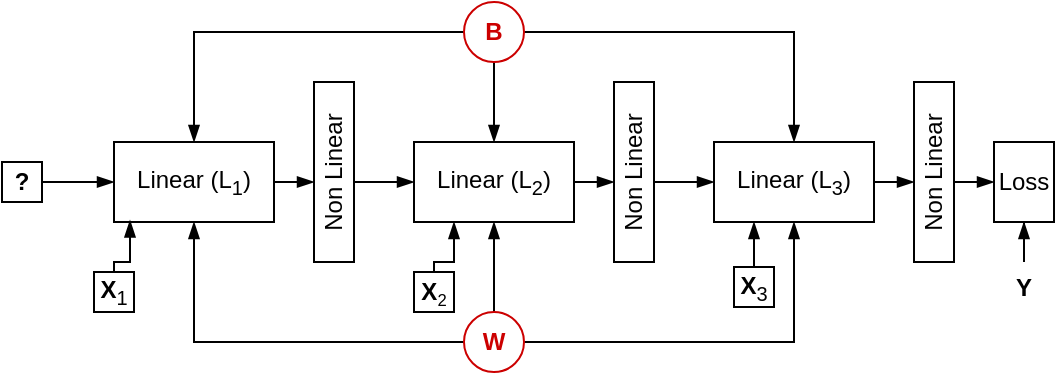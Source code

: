 <mxfile version="13.5.7" type="device"><diagram id="RQSjkud6FFBUzcc9P09r" name="Page-1"><mxGraphModel dx="964" dy="633" grid="1" gridSize="10" guides="1" tooltips="1" connect="1" arrows="1" fold="1" page="1" pageScale="1" pageWidth="850" pageHeight="1100" math="0" shadow="0"><root><mxCell id="0"/><mxCell id="1" parent="0"/><mxCell id="GBqR7MN2f6q3GixvTqg4-11" style="edgeStyle=orthogonalEdgeStyle;rounded=0;orthogonalLoop=1;jettySize=auto;html=1;entryX=0;entryY=0.5;entryDx=0;entryDy=0;endArrow=blockThin;endFill=1;" parent="1" source="GBqR7MN2f6q3GixvTqg4-1" edge="1"><mxGeometry relative="1" as="geometry"><mxPoint x="220" y="120" as="targetPoint"/></mxGeometry></mxCell><mxCell id="GBqR7MN2f6q3GixvTqg4-1" value="Linear (L&lt;sub&gt;1&lt;/sub&gt;)" style="rounded=0;whiteSpace=wrap;html=1;fillColor=none;" parent="1" vertex="1"><mxGeometry x="120" y="100" width="80" height="40" as="geometry"/></mxCell><mxCell id="GBqR7MN2f6q3GixvTqg4-38" style="edgeStyle=orthogonalEdgeStyle;rounded=0;orthogonalLoop=1;jettySize=auto;html=1;entryX=0;entryY=0.5;entryDx=0;entryDy=0;endArrow=blockThin;endFill=1;" parent="1" target="GBqR7MN2f6q3GixvTqg4-21" edge="1"><mxGeometry relative="1" as="geometry"><mxPoint x="240" y="120" as="sourcePoint"/></mxGeometry></mxCell><mxCell id="GBqR7MN2f6q3GixvTqg4-20" style="edgeStyle=orthogonalEdgeStyle;rounded=0;orthogonalLoop=1;jettySize=auto;html=1;entryX=0;entryY=0.5;entryDx=0;entryDy=0;endArrow=blockThin;endFill=1;" parent="1" source="GBqR7MN2f6q3GixvTqg4-21" edge="1"><mxGeometry relative="1" as="geometry"><mxPoint x="370" y="120" as="targetPoint"/></mxGeometry></mxCell><mxCell id="GBqR7MN2f6q3GixvTqg4-21" value="Linear (L&lt;sub&gt;2&lt;/sub&gt;)" style="rounded=0;whiteSpace=wrap;html=1;fillColor=none;" parent="1" vertex="1"><mxGeometry x="270" y="100" width="80" height="40" as="geometry"/></mxCell><mxCell id="GBqR7MN2f6q3GixvTqg4-39" style="edgeStyle=orthogonalEdgeStyle;rounded=0;orthogonalLoop=1;jettySize=auto;html=1;entryX=0;entryY=0.5;entryDx=0;entryDy=0;endArrow=blockThin;endFill=1;" parent="1" target="GBqR7MN2f6q3GixvTqg4-28" edge="1"><mxGeometry relative="1" as="geometry"><mxPoint x="390" y="120" as="sourcePoint"/></mxGeometry></mxCell><mxCell id="GBqR7MN2f6q3GixvTqg4-27" style="edgeStyle=orthogonalEdgeStyle;rounded=0;orthogonalLoop=1;jettySize=auto;html=1;entryX=0;entryY=0.5;entryDx=0;entryDy=0;endArrow=blockThin;endFill=1;" parent="1" source="GBqR7MN2f6q3GixvTqg4-28" edge="1"><mxGeometry relative="1" as="geometry"><mxPoint x="520" y="120" as="targetPoint"/></mxGeometry></mxCell><mxCell id="GBqR7MN2f6q3GixvTqg4-28" value="Linear (L&lt;sub&gt;3&lt;/sub&gt;)" style="rounded=0;whiteSpace=wrap;html=1;fillColor=none;" parent="1" vertex="1"><mxGeometry x="420" y="100" width="80" height="40" as="geometry"/></mxCell><mxCell id="GBqR7MN2f6q3GixvTqg4-37" style="edgeStyle=orthogonalEdgeStyle;rounded=0;orthogonalLoop=1;jettySize=auto;html=1;exitX=1;exitY=0.5;exitDx=0;exitDy=0;entryX=0;entryY=0.5;entryDx=0;entryDy=0;endArrow=blockThin;endFill=1;" parent="1" target="GBqR7MN2f6q3GixvTqg4-34" edge="1"><mxGeometry relative="1" as="geometry"><mxPoint x="540" y="120" as="sourcePoint"/></mxGeometry></mxCell><mxCell id="GBqR7MN2f6q3GixvTqg4-34" value="Loss" style="rounded=0;whiteSpace=wrap;html=1;fillColor=none;" parent="1" vertex="1"><mxGeometry x="560" y="100" width="30" height="40" as="geometry"/></mxCell><mxCell id="GBqR7MN2f6q3GixvTqg4-36" style="edgeStyle=orthogonalEdgeStyle;rounded=0;orthogonalLoop=1;jettySize=auto;html=1;entryX=0.5;entryY=1;entryDx=0;entryDy=0;endArrow=blockThin;endFill=1;" parent="1" source="GBqR7MN2f6q3GixvTqg4-35" target="GBqR7MN2f6q3GixvTqg4-34" edge="1"><mxGeometry relative="1" as="geometry"/></mxCell><mxCell id="GBqR7MN2f6q3GixvTqg4-35" value="&lt;b&gt;Y&lt;/b&gt;" style="text;html=1;strokeColor=none;fillColor=none;align=center;verticalAlign=middle;whiteSpace=wrap;rounded=0;" parent="1" vertex="1"><mxGeometry x="565" y="160" width="20" height="25" as="geometry"/></mxCell><mxCell id="GBqR7MN2f6q3GixvTqg4-40" value="Non Linear" style="rounded=0;whiteSpace=wrap;html=1;horizontal=0;fillColor=none;" parent="1" vertex="1"><mxGeometry x="370" y="70" width="20" height="90" as="geometry"/></mxCell><mxCell id="GBqR7MN2f6q3GixvTqg4-41" value="Non Linear" style="rounded=0;whiteSpace=wrap;html=1;horizontal=0;fillColor=none;" parent="1" vertex="1"><mxGeometry x="520" y="70" width="20" height="90" as="geometry"/></mxCell><mxCell id="GBqR7MN2f6q3GixvTqg4-57" value="Non Linear" style="rounded=0;whiteSpace=wrap;html=1;horizontal=0;fillColor=none;" parent="1" vertex="1"><mxGeometry x="220" y="70" width="20" height="90" as="geometry"/></mxCell><mxCell id="GBqR7MN2f6q3GixvTqg4-72" style="edgeStyle=orthogonalEdgeStyle;rounded=0;orthogonalLoop=1;jettySize=auto;html=1;exitX=0;exitY=0.5;exitDx=0;exitDy=0;entryX=0.5;entryY=0;entryDx=0;entryDy=0;endArrow=blockThin;endFill=1;strokeColor=#000000;" parent="1" source="GBqR7MN2f6q3GixvTqg4-59" target="GBqR7MN2f6q3GixvTqg4-1" edge="1"><mxGeometry relative="1" as="geometry"/></mxCell><mxCell id="GBqR7MN2f6q3GixvTqg4-73" style="edgeStyle=orthogonalEdgeStyle;rounded=0;orthogonalLoop=1;jettySize=auto;html=1;exitX=0.5;exitY=1;exitDx=0;exitDy=0;entryX=0.5;entryY=0;entryDx=0;entryDy=0;endArrow=blockThin;endFill=1;strokeColor=#000000;" parent="1" source="GBqR7MN2f6q3GixvTqg4-59" target="GBqR7MN2f6q3GixvTqg4-21" edge="1"><mxGeometry relative="1" as="geometry"/></mxCell><mxCell id="GBqR7MN2f6q3GixvTqg4-74" style="edgeStyle=orthogonalEdgeStyle;rounded=0;orthogonalLoop=1;jettySize=auto;html=1;exitX=1;exitY=0.5;exitDx=0;exitDy=0;entryX=0.5;entryY=0;entryDx=0;entryDy=0;endArrow=blockThin;endFill=1;strokeColor=#000000;" parent="1" source="GBqR7MN2f6q3GixvTqg4-59" target="GBqR7MN2f6q3GixvTqg4-28" edge="1"><mxGeometry relative="1" as="geometry"/></mxCell><mxCell id="GBqR7MN2f6q3GixvTqg4-59" value="&lt;b&gt;B&lt;/b&gt;" style="ellipse;whiteSpace=wrap;html=1;aspect=fixed;fillColor=none;strokeColor=#CC0000;fontColor=#CC0000;" parent="1" vertex="1"><mxGeometry x="295" y="30" width="30" height="30" as="geometry"/></mxCell><mxCell id="GBqR7MN2f6q3GixvTqg4-69" style="edgeStyle=orthogonalEdgeStyle;rounded=0;orthogonalLoop=1;jettySize=auto;html=1;exitX=0.5;exitY=0;exitDx=0;exitDy=0;entryX=0.5;entryY=1;entryDx=0;entryDy=0;endArrow=blockThin;endFill=1;" parent="1" source="GBqR7MN2f6q3GixvTqg4-60" target="GBqR7MN2f6q3GixvTqg4-21" edge="1"><mxGeometry relative="1" as="geometry"/></mxCell><mxCell id="GBqR7MN2f6q3GixvTqg4-70" style="edgeStyle=orthogonalEdgeStyle;rounded=0;orthogonalLoop=1;jettySize=auto;html=1;exitX=1;exitY=0.5;exitDx=0;exitDy=0;entryX=0.5;entryY=1;entryDx=0;entryDy=0;endArrow=blockThin;endFill=1;strokeColor=#000000;" parent="1" source="GBqR7MN2f6q3GixvTqg4-60" target="GBqR7MN2f6q3GixvTqg4-28" edge="1"><mxGeometry relative="1" as="geometry"/></mxCell><mxCell id="GBqR7MN2f6q3GixvTqg4-71" style="edgeStyle=orthogonalEdgeStyle;rounded=0;orthogonalLoop=1;jettySize=auto;html=1;exitX=0;exitY=0.5;exitDx=0;exitDy=0;entryX=0.5;entryY=1;entryDx=0;entryDy=0;endArrow=blockThin;endFill=1;strokeColor=#000000;" parent="1" source="GBqR7MN2f6q3GixvTqg4-60" target="GBqR7MN2f6q3GixvTqg4-1" edge="1"><mxGeometry relative="1" as="geometry"/></mxCell><mxCell id="GBqR7MN2f6q3GixvTqg4-60" value="&lt;font color=&quot;#cc0000&quot;&gt;W&lt;/font&gt;" style="ellipse;whiteSpace=wrap;html=1;aspect=fixed;fillColor=none;fontStyle=1;strokeColor=#CC0000;" parent="1" vertex="1"><mxGeometry x="295" y="185" width="30" height="30" as="geometry"/></mxCell><mxCell id="alDBrCxO3FRjU8jE3aVR-4" style="edgeStyle=orthogonalEdgeStyle;rounded=0;orthogonalLoop=1;jettySize=auto;html=1;entryX=0.1;entryY=0.98;entryDx=0;entryDy=0;endArrow=blockThin;endFill=1;entryPerimeter=0;" edge="1" parent="1" source="alDBrCxO3FRjU8jE3aVR-1" target="GBqR7MN2f6q3GixvTqg4-1"><mxGeometry relative="1" as="geometry"><Array as="points"><mxPoint x="120" y="160"/><mxPoint x="128" y="160"/></Array></mxGeometry></mxCell><mxCell id="alDBrCxO3FRjU8jE3aVR-1" value="&lt;b&gt;X&lt;/b&gt;&lt;sub&gt;1&lt;/sub&gt;" style="text;html=1;fillColor=none;align=center;verticalAlign=middle;whiteSpace=wrap;rounded=0;strokeColor=#000000;" vertex="1" parent="1"><mxGeometry x="110" y="165" width="20" height="20" as="geometry"/></mxCell><mxCell id="alDBrCxO3FRjU8jE3aVR-9" style="edgeStyle=orthogonalEdgeStyle;rounded=0;orthogonalLoop=1;jettySize=auto;html=1;entryX=0.25;entryY=1;entryDx=0;entryDy=0;endArrow=blockThin;endFill=1;" edge="1" parent="1" source="alDBrCxO3FRjU8jE3aVR-6" target="GBqR7MN2f6q3GixvTqg4-21"><mxGeometry relative="1" as="geometry"><Array as="points"><mxPoint x="280" y="160"/><mxPoint x="290" y="160"/></Array></mxGeometry></mxCell><mxCell id="alDBrCxO3FRjU8jE3aVR-6" value="&lt;b&gt;X&lt;/b&gt;&lt;span style=&quot;font-size: 10px&quot;&gt;&lt;sub&gt;2&lt;/sub&gt;&lt;/span&gt;" style="text;html=1;fillColor=none;align=center;verticalAlign=middle;whiteSpace=wrap;rounded=0;strokeColor=#000000;" vertex="1" parent="1"><mxGeometry x="270" y="165" width="20" height="20" as="geometry"/></mxCell><mxCell id="alDBrCxO3FRjU8jE3aVR-10" style="edgeStyle=orthogonalEdgeStyle;rounded=0;orthogonalLoop=1;jettySize=auto;html=1;entryX=0.25;entryY=1;entryDx=0;entryDy=0;endArrow=blockThin;endFill=1;" edge="1" parent="1" source="alDBrCxO3FRjU8jE3aVR-7" target="GBqR7MN2f6q3GixvTqg4-28"><mxGeometry relative="1" as="geometry"/></mxCell><mxCell id="alDBrCxO3FRjU8jE3aVR-7" value="&lt;b&gt;X&lt;/b&gt;&lt;sub&gt;3&lt;/sub&gt;" style="text;html=1;fillColor=none;align=center;verticalAlign=middle;whiteSpace=wrap;rounded=0;strokeColor=#000000;" vertex="1" parent="1"><mxGeometry x="430" y="162.5" width="20" height="20" as="geometry"/></mxCell><mxCell id="alDBrCxO3FRjU8jE3aVR-11" value="" style="endArrow=blockThin;html=1;entryX=0;entryY=0.5;entryDx=0;entryDy=0;endFill=1;exitX=1;exitY=0.5;exitDx=0;exitDy=0;" edge="1" parent="1" source="alDBrCxO3FRjU8jE3aVR-12" target="GBqR7MN2f6q3GixvTqg4-1"><mxGeometry width="50" height="50" relative="1" as="geometry"><mxPoint x="80" y="120" as="sourcePoint"/><mxPoint x="450" y="300" as="targetPoint"/></mxGeometry></mxCell><mxCell id="alDBrCxO3FRjU8jE3aVR-12" value="&lt;b&gt;?&lt;/b&gt;" style="text;html=1;fillColor=none;align=center;verticalAlign=middle;whiteSpace=wrap;rounded=0;strokeColor=#000000;" vertex="1" parent="1"><mxGeometry x="64" y="110" width="20" height="20" as="geometry"/></mxCell></root></mxGraphModel></diagram></mxfile>
